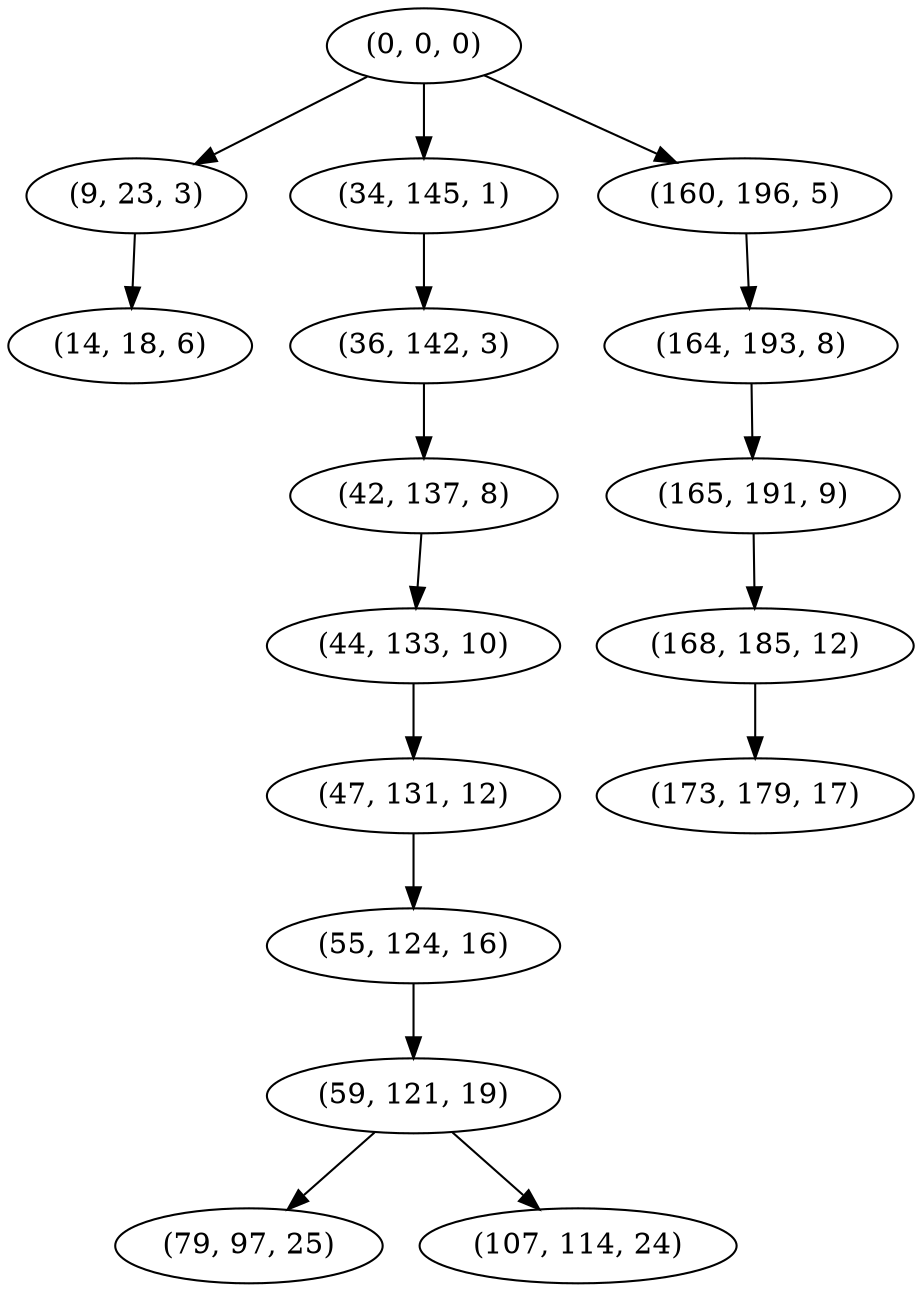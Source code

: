 digraph tree {
    "(0, 0, 0)";
    "(9, 23, 3)";
    "(14, 18, 6)";
    "(34, 145, 1)";
    "(36, 142, 3)";
    "(42, 137, 8)";
    "(44, 133, 10)";
    "(47, 131, 12)";
    "(55, 124, 16)";
    "(59, 121, 19)";
    "(79, 97, 25)";
    "(107, 114, 24)";
    "(160, 196, 5)";
    "(164, 193, 8)";
    "(165, 191, 9)";
    "(168, 185, 12)";
    "(173, 179, 17)";
    "(0, 0, 0)" -> "(9, 23, 3)";
    "(0, 0, 0)" -> "(34, 145, 1)";
    "(0, 0, 0)" -> "(160, 196, 5)";
    "(9, 23, 3)" -> "(14, 18, 6)";
    "(34, 145, 1)" -> "(36, 142, 3)";
    "(36, 142, 3)" -> "(42, 137, 8)";
    "(42, 137, 8)" -> "(44, 133, 10)";
    "(44, 133, 10)" -> "(47, 131, 12)";
    "(47, 131, 12)" -> "(55, 124, 16)";
    "(55, 124, 16)" -> "(59, 121, 19)";
    "(59, 121, 19)" -> "(79, 97, 25)";
    "(59, 121, 19)" -> "(107, 114, 24)";
    "(160, 196, 5)" -> "(164, 193, 8)";
    "(164, 193, 8)" -> "(165, 191, 9)";
    "(165, 191, 9)" -> "(168, 185, 12)";
    "(168, 185, 12)" -> "(173, 179, 17)";
}
